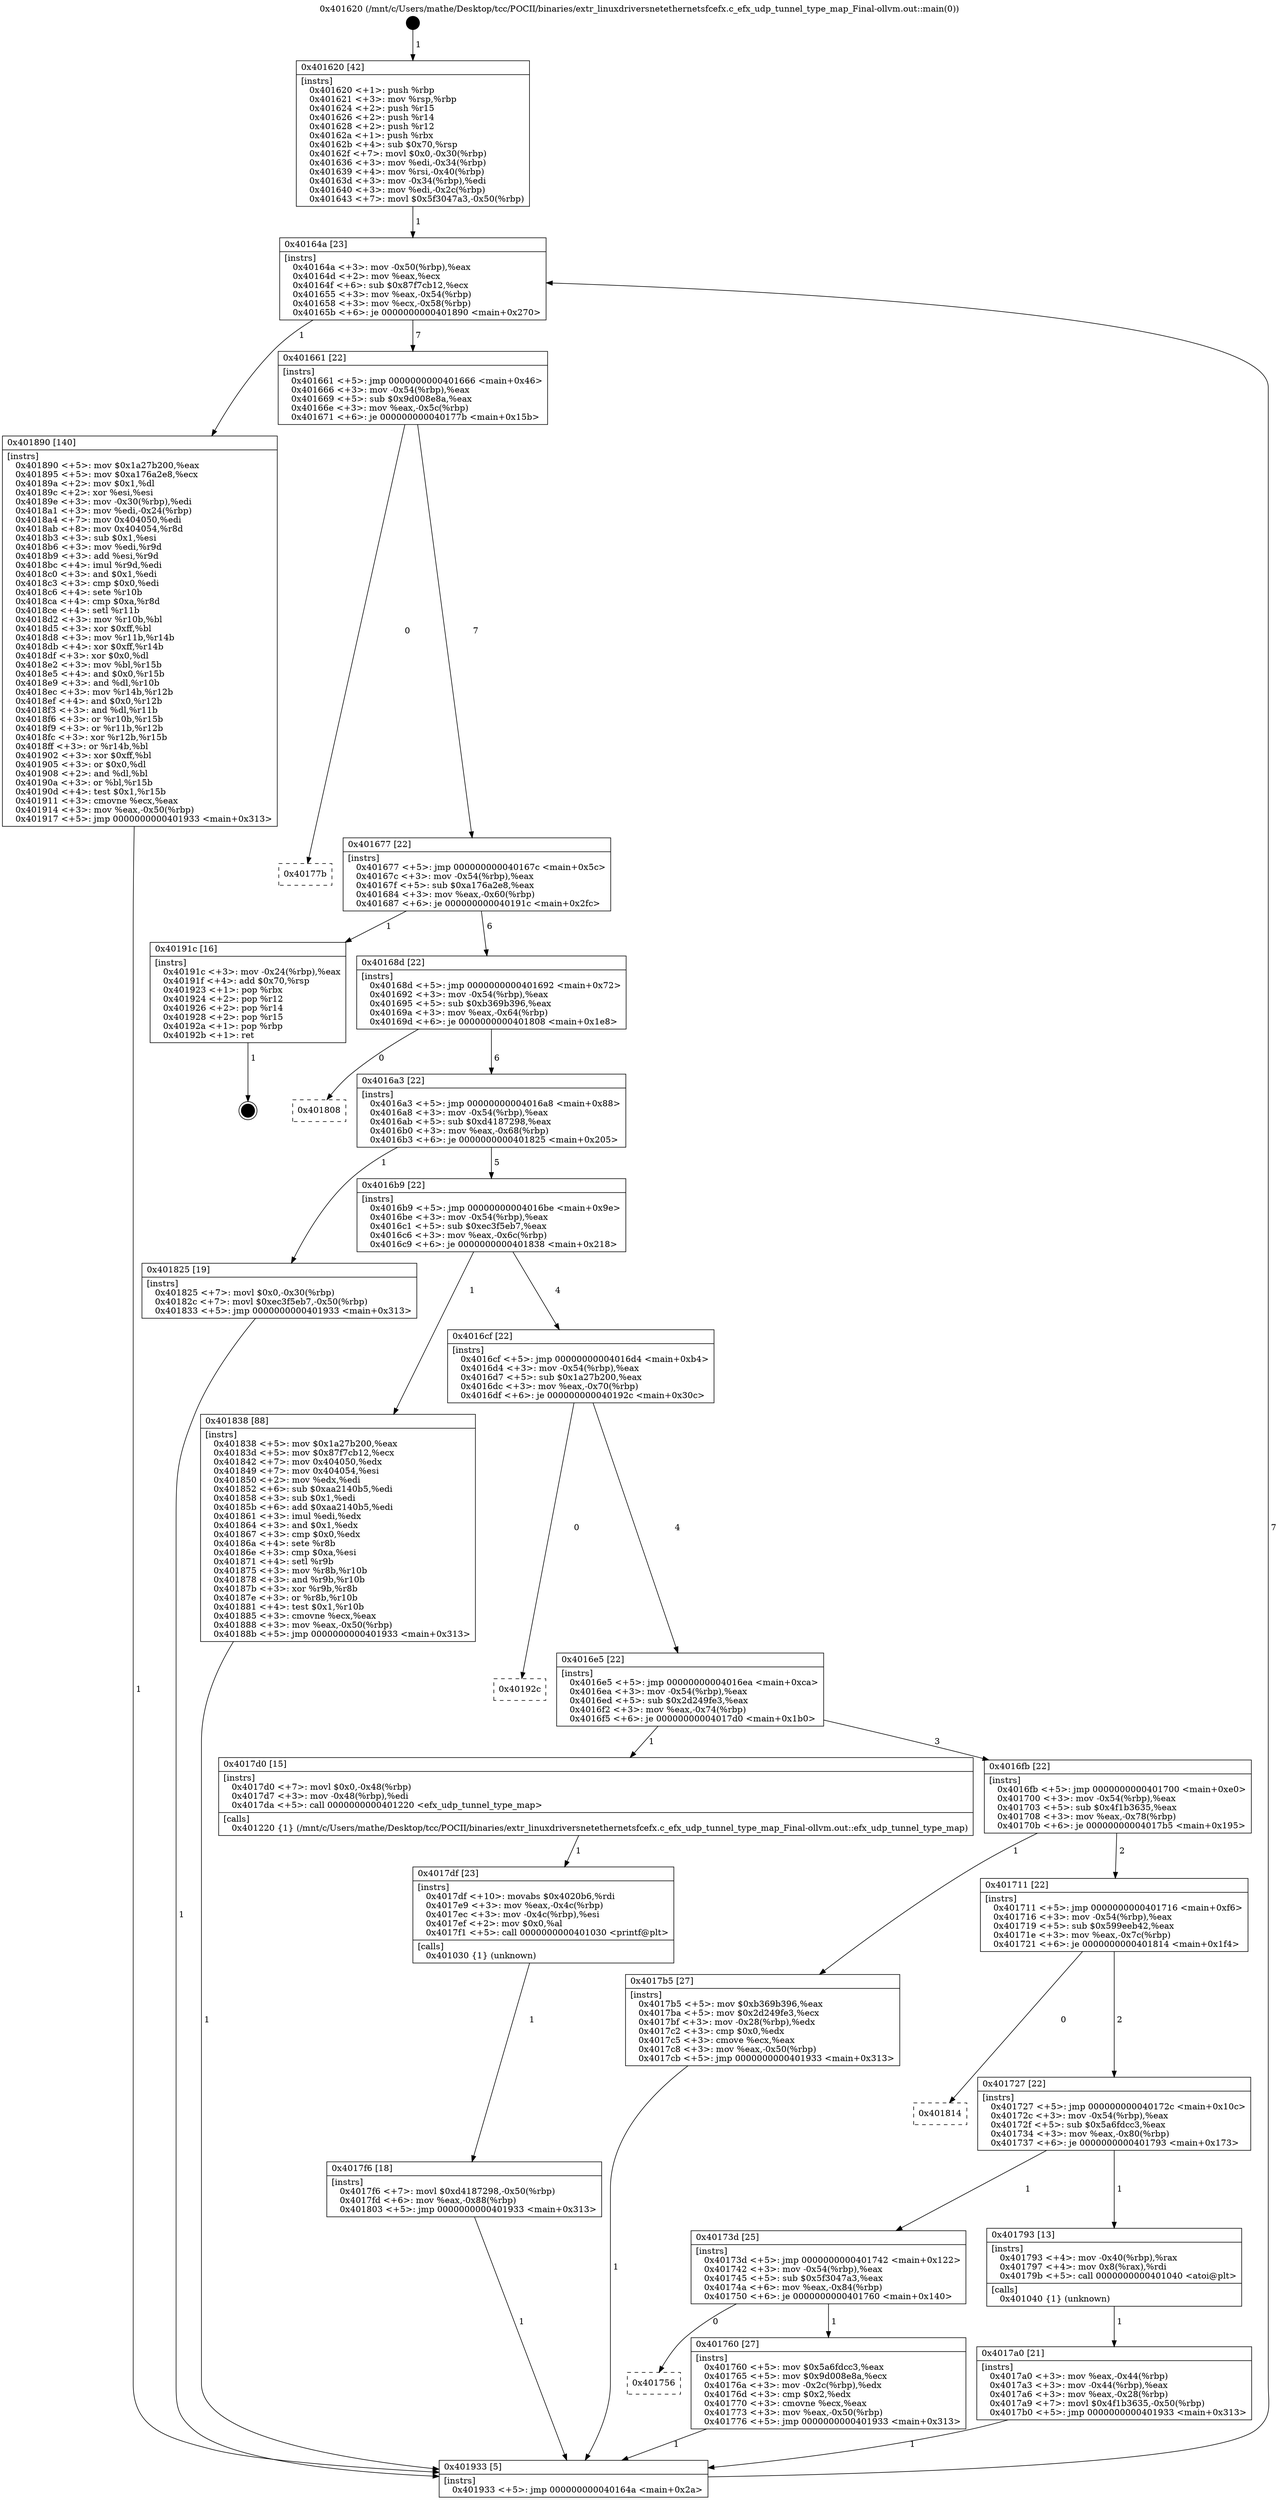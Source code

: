 digraph "0x401620" {
  label = "0x401620 (/mnt/c/Users/mathe/Desktop/tcc/POCII/binaries/extr_linuxdriversnetethernetsfcefx.c_efx_udp_tunnel_type_map_Final-ollvm.out::main(0))"
  labelloc = "t"
  node[shape=record]

  Entry [label="",width=0.3,height=0.3,shape=circle,fillcolor=black,style=filled]
  "0x40164a" [label="{
     0x40164a [23]\l
     | [instrs]\l
     &nbsp;&nbsp;0x40164a \<+3\>: mov -0x50(%rbp),%eax\l
     &nbsp;&nbsp;0x40164d \<+2\>: mov %eax,%ecx\l
     &nbsp;&nbsp;0x40164f \<+6\>: sub $0x87f7cb12,%ecx\l
     &nbsp;&nbsp;0x401655 \<+3\>: mov %eax,-0x54(%rbp)\l
     &nbsp;&nbsp;0x401658 \<+3\>: mov %ecx,-0x58(%rbp)\l
     &nbsp;&nbsp;0x40165b \<+6\>: je 0000000000401890 \<main+0x270\>\l
  }"]
  "0x401890" [label="{
     0x401890 [140]\l
     | [instrs]\l
     &nbsp;&nbsp;0x401890 \<+5\>: mov $0x1a27b200,%eax\l
     &nbsp;&nbsp;0x401895 \<+5\>: mov $0xa176a2e8,%ecx\l
     &nbsp;&nbsp;0x40189a \<+2\>: mov $0x1,%dl\l
     &nbsp;&nbsp;0x40189c \<+2\>: xor %esi,%esi\l
     &nbsp;&nbsp;0x40189e \<+3\>: mov -0x30(%rbp),%edi\l
     &nbsp;&nbsp;0x4018a1 \<+3\>: mov %edi,-0x24(%rbp)\l
     &nbsp;&nbsp;0x4018a4 \<+7\>: mov 0x404050,%edi\l
     &nbsp;&nbsp;0x4018ab \<+8\>: mov 0x404054,%r8d\l
     &nbsp;&nbsp;0x4018b3 \<+3\>: sub $0x1,%esi\l
     &nbsp;&nbsp;0x4018b6 \<+3\>: mov %edi,%r9d\l
     &nbsp;&nbsp;0x4018b9 \<+3\>: add %esi,%r9d\l
     &nbsp;&nbsp;0x4018bc \<+4\>: imul %r9d,%edi\l
     &nbsp;&nbsp;0x4018c0 \<+3\>: and $0x1,%edi\l
     &nbsp;&nbsp;0x4018c3 \<+3\>: cmp $0x0,%edi\l
     &nbsp;&nbsp;0x4018c6 \<+4\>: sete %r10b\l
     &nbsp;&nbsp;0x4018ca \<+4\>: cmp $0xa,%r8d\l
     &nbsp;&nbsp;0x4018ce \<+4\>: setl %r11b\l
     &nbsp;&nbsp;0x4018d2 \<+3\>: mov %r10b,%bl\l
     &nbsp;&nbsp;0x4018d5 \<+3\>: xor $0xff,%bl\l
     &nbsp;&nbsp;0x4018d8 \<+3\>: mov %r11b,%r14b\l
     &nbsp;&nbsp;0x4018db \<+4\>: xor $0xff,%r14b\l
     &nbsp;&nbsp;0x4018df \<+3\>: xor $0x0,%dl\l
     &nbsp;&nbsp;0x4018e2 \<+3\>: mov %bl,%r15b\l
     &nbsp;&nbsp;0x4018e5 \<+4\>: and $0x0,%r15b\l
     &nbsp;&nbsp;0x4018e9 \<+3\>: and %dl,%r10b\l
     &nbsp;&nbsp;0x4018ec \<+3\>: mov %r14b,%r12b\l
     &nbsp;&nbsp;0x4018ef \<+4\>: and $0x0,%r12b\l
     &nbsp;&nbsp;0x4018f3 \<+3\>: and %dl,%r11b\l
     &nbsp;&nbsp;0x4018f6 \<+3\>: or %r10b,%r15b\l
     &nbsp;&nbsp;0x4018f9 \<+3\>: or %r11b,%r12b\l
     &nbsp;&nbsp;0x4018fc \<+3\>: xor %r12b,%r15b\l
     &nbsp;&nbsp;0x4018ff \<+3\>: or %r14b,%bl\l
     &nbsp;&nbsp;0x401902 \<+3\>: xor $0xff,%bl\l
     &nbsp;&nbsp;0x401905 \<+3\>: or $0x0,%dl\l
     &nbsp;&nbsp;0x401908 \<+2\>: and %dl,%bl\l
     &nbsp;&nbsp;0x40190a \<+3\>: or %bl,%r15b\l
     &nbsp;&nbsp;0x40190d \<+4\>: test $0x1,%r15b\l
     &nbsp;&nbsp;0x401911 \<+3\>: cmovne %ecx,%eax\l
     &nbsp;&nbsp;0x401914 \<+3\>: mov %eax,-0x50(%rbp)\l
     &nbsp;&nbsp;0x401917 \<+5\>: jmp 0000000000401933 \<main+0x313\>\l
  }"]
  "0x401661" [label="{
     0x401661 [22]\l
     | [instrs]\l
     &nbsp;&nbsp;0x401661 \<+5\>: jmp 0000000000401666 \<main+0x46\>\l
     &nbsp;&nbsp;0x401666 \<+3\>: mov -0x54(%rbp),%eax\l
     &nbsp;&nbsp;0x401669 \<+5\>: sub $0x9d008e8a,%eax\l
     &nbsp;&nbsp;0x40166e \<+3\>: mov %eax,-0x5c(%rbp)\l
     &nbsp;&nbsp;0x401671 \<+6\>: je 000000000040177b \<main+0x15b\>\l
  }"]
  Exit [label="",width=0.3,height=0.3,shape=circle,fillcolor=black,style=filled,peripheries=2]
  "0x40177b" [label="{
     0x40177b\l
  }", style=dashed]
  "0x401677" [label="{
     0x401677 [22]\l
     | [instrs]\l
     &nbsp;&nbsp;0x401677 \<+5\>: jmp 000000000040167c \<main+0x5c\>\l
     &nbsp;&nbsp;0x40167c \<+3\>: mov -0x54(%rbp),%eax\l
     &nbsp;&nbsp;0x40167f \<+5\>: sub $0xa176a2e8,%eax\l
     &nbsp;&nbsp;0x401684 \<+3\>: mov %eax,-0x60(%rbp)\l
     &nbsp;&nbsp;0x401687 \<+6\>: je 000000000040191c \<main+0x2fc\>\l
  }"]
  "0x4017f6" [label="{
     0x4017f6 [18]\l
     | [instrs]\l
     &nbsp;&nbsp;0x4017f6 \<+7\>: movl $0xd4187298,-0x50(%rbp)\l
     &nbsp;&nbsp;0x4017fd \<+6\>: mov %eax,-0x88(%rbp)\l
     &nbsp;&nbsp;0x401803 \<+5\>: jmp 0000000000401933 \<main+0x313\>\l
  }"]
  "0x40191c" [label="{
     0x40191c [16]\l
     | [instrs]\l
     &nbsp;&nbsp;0x40191c \<+3\>: mov -0x24(%rbp),%eax\l
     &nbsp;&nbsp;0x40191f \<+4\>: add $0x70,%rsp\l
     &nbsp;&nbsp;0x401923 \<+1\>: pop %rbx\l
     &nbsp;&nbsp;0x401924 \<+2\>: pop %r12\l
     &nbsp;&nbsp;0x401926 \<+2\>: pop %r14\l
     &nbsp;&nbsp;0x401928 \<+2\>: pop %r15\l
     &nbsp;&nbsp;0x40192a \<+1\>: pop %rbp\l
     &nbsp;&nbsp;0x40192b \<+1\>: ret\l
  }"]
  "0x40168d" [label="{
     0x40168d [22]\l
     | [instrs]\l
     &nbsp;&nbsp;0x40168d \<+5\>: jmp 0000000000401692 \<main+0x72\>\l
     &nbsp;&nbsp;0x401692 \<+3\>: mov -0x54(%rbp),%eax\l
     &nbsp;&nbsp;0x401695 \<+5\>: sub $0xb369b396,%eax\l
     &nbsp;&nbsp;0x40169a \<+3\>: mov %eax,-0x64(%rbp)\l
     &nbsp;&nbsp;0x40169d \<+6\>: je 0000000000401808 \<main+0x1e8\>\l
  }"]
  "0x4017df" [label="{
     0x4017df [23]\l
     | [instrs]\l
     &nbsp;&nbsp;0x4017df \<+10\>: movabs $0x4020b6,%rdi\l
     &nbsp;&nbsp;0x4017e9 \<+3\>: mov %eax,-0x4c(%rbp)\l
     &nbsp;&nbsp;0x4017ec \<+3\>: mov -0x4c(%rbp),%esi\l
     &nbsp;&nbsp;0x4017ef \<+2\>: mov $0x0,%al\l
     &nbsp;&nbsp;0x4017f1 \<+5\>: call 0000000000401030 \<printf@plt\>\l
     | [calls]\l
     &nbsp;&nbsp;0x401030 \{1\} (unknown)\l
  }"]
  "0x401808" [label="{
     0x401808\l
  }", style=dashed]
  "0x4016a3" [label="{
     0x4016a3 [22]\l
     | [instrs]\l
     &nbsp;&nbsp;0x4016a3 \<+5\>: jmp 00000000004016a8 \<main+0x88\>\l
     &nbsp;&nbsp;0x4016a8 \<+3\>: mov -0x54(%rbp),%eax\l
     &nbsp;&nbsp;0x4016ab \<+5\>: sub $0xd4187298,%eax\l
     &nbsp;&nbsp;0x4016b0 \<+3\>: mov %eax,-0x68(%rbp)\l
     &nbsp;&nbsp;0x4016b3 \<+6\>: je 0000000000401825 \<main+0x205\>\l
  }"]
  "0x4017a0" [label="{
     0x4017a0 [21]\l
     | [instrs]\l
     &nbsp;&nbsp;0x4017a0 \<+3\>: mov %eax,-0x44(%rbp)\l
     &nbsp;&nbsp;0x4017a3 \<+3\>: mov -0x44(%rbp),%eax\l
     &nbsp;&nbsp;0x4017a6 \<+3\>: mov %eax,-0x28(%rbp)\l
     &nbsp;&nbsp;0x4017a9 \<+7\>: movl $0x4f1b3635,-0x50(%rbp)\l
     &nbsp;&nbsp;0x4017b0 \<+5\>: jmp 0000000000401933 \<main+0x313\>\l
  }"]
  "0x401825" [label="{
     0x401825 [19]\l
     | [instrs]\l
     &nbsp;&nbsp;0x401825 \<+7\>: movl $0x0,-0x30(%rbp)\l
     &nbsp;&nbsp;0x40182c \<+7\>: movl $0xec3f5eb7,-0x50(%rbp)\l
     &nbsp;&nbsp;0x401833 \<+5\>: jmp 0000000000401933 \<main+0x313\>\l
  }"]
  "0x4016b9" [label="{
     0x4016b9 [22]\l
     | [instrs]\l
     &nbsp;&nbsp;0x4016b9 \<+5\>: jmp 00000000004016be \<main+0x9e\>\l
     &nbsp;&nbsp;0x4016be \<+3\>: mov -0x54(%rbp),%eax\l
     &nbsp;&nbsp;0x4016c1 \<+5\>: sub $0xec3f5eb7,%eax\l
     &nbsp;&nbsp;0x4016c6 \<+3\>: mov %eax,-0x6c(%rbp)\l
     &nbsp;&nbsp;0x4016c9 \<+6\>: je 0000000000401838 \<main+0x218\>\l
  }"]
  "0x401620" [label="{
     0x401620 [42]\l
     | [instrs]\l
     &nbsp;&nbsp;0x401620 \<+1\>: push %rbp\l
     &nbsp;&nbsp;0x401621 \<+3\>: mov %rsp,%rbp\l
     &nbsp;&nbsp;0x401624 \<+2\>: push %r15\l
     &nbsp;&nbsp;0x401626 \<+2\>: push %r14\l
     &nbsp;&nbsp;0x401628 \<+2\>: push %r12\l
     &nbsp;&nbsp;0x40162a \<+1\>: push %rbx\l
     &nbsp;&nbsp;0x40162b \<+4\>: sub $0x70,%rsp\l
     &nbsp;&nbsp;0x40162f \<+7\>: movl $0x0,-0x30(%rbp)\l
     &nbsp;&nbsp;0x401636 \<+3\>: mov %edi,-0x34(%rbp)\l
     &nbsp;&nbsp;0x401639 \<+4\>: mov %rsi,-0x40(%rbp)\l
     &nbsp;&nbsp;0x40163d \<+3\>: mov -0x34(%rbp),%edi\l
     &nbsp;&nbsp;0x401640 \<+3\>: mov %edi,-0x2c(%rbp)\l
     &nbsp;&nbsp;0x401643 \<+7\>: movl $0x5f3047a3,-0x50(%rbp)\l
  }"]
  "0x401838" [label="{
     0x401838 [88]\l
     | [instrs]\l
     &nbsp;&nbsp;0x401838 \<+5\>: mov $0x1a27b200,%eax\l
     &nbsp;&nbsp;0x40183d \<+5\>: mov $0x87f7cb12,%ecx\l
     &nbsp;&nbsp;0x401842 \<+7\>: mov 0x404050,%edx\l
     &nbsp;&nbsp;0x401849 \<+7\>: mov 0x404054,%esi\l
     &nbsp;&nbsp;0x401850 \<+2\>: mov %edx,%edi\l
     &nbsp;&nbsp;0x401852 \<+6\>: sub $0xaa2140b5,%edi\l
     &nbsp;&nbsp;0x401858 \<+3\>: sub $0x1,%edi\l
     &nbsp;&nbsp;0x40185b \<+6\>: add $0xaa2140b5,%edi\l
     &nbsp;&nbsp;0x401861 \<+3\>: imul %edi,%edx\l
     &nbsp;&nbsp;0x401864 \<+3\>: and $0x1,%edx\l
     &nbsp;&nbsp;0x401867 \<+3\>: cmp $0x0,%edx\l
     &nbsp;&nbsp;0x40186a \<+4\>: sete %r8b\l
     &nbsp;&nbsp;0x40186e \<+3\>: cmp $0xa,%esi\l
     &nbsp;&nbsp;0x401871 \<+4\>: setl %r9b\l
     &nbsp;&nbsp;0x401875 \<+3\>: mov %r8b,%r10b\l
     &nbsp;&nbsp;0x401878 \<+3\>: and %r9b,%r10b\l
     &nbsp;&nbsp;0x40187b \<+3\>: xor %r9b,%r8b\l
     &nbsp;&nbsp;0x40187e \<+3\>: or %r8b,%r10b\l
     &nbsp;&nbsp;0x401881 \<+4\>: test $0x1,%r10b\l
     &nbsp;&nbsp;0x401885 \<+3\>: cmovne %ecx,%eax\l
     &nbsp;&nbsp;0x401888 \<+3\>: mov %eax,-0x50(%rbp)\l
     &nbsp;&nbsp;0x40188b \<+5\>: jmp 0000000000401933 \<main+0x313\>\l
  }"]
  "0x4016cf" [label="{
     0x4016cf [22]\l
     | [instrs]\l
     &nbsp;&nbsp;0x4016cf \<+5\>: jmp 00000000004016d4 \<main+0xb4\>\l
     &nbsp;&nbsp;0x4016d4 \<+3\>: mov -0x54(%rbp),%eax\l
     &nbsp;&nbsp;0x4016d7 \<+5\>: sub $0x1a27b200,%eax\l
     &nbsp;&nbsp;0x4016dc \<+3\>: mov %eax,-0x70(%rbp)\l
     &nbsp;&nbsp;0x4016df \<+6\>: je 000000000040192c \<main+0x30c\>\l
  }"]
  "0x401933" [label="{
     0x401933 [5]\l
     | [instrs]\l
     &nbsp;&nbsp;0x401933 \<+5\>: jmp 000000000040164a \<main+0x2a\>\l
  }"]
  "0x40192c" [label="{
     0x40192c\l
  }", style=dashed]
  "0x4016e5" [label="{
     0x4016e5 [22]\l
     | [instrs]\l
     &nbsp;&nbsp;0x4016e5 \<+5\>: jmp 00000000004016ea \<main+0xca\>\l
     &nbsp;&nbsp;0x4016ea \<+3\>: mov -0x54(%rbp),%eax\l
     &nbsp;&nbsp;0x4016ed \<+5\>: sub $0x2d249fe3,%eax\l
     &nbsp;&nbsp;0x4016f2 \<+3\>: mov %eax,-0x74(%rbp)\l
     &nbsp;&nbsp;0x4016f5 \<+6\>: je 00000000004017d0 \<main+0x1b0\>\l
  }"]
  "0x401756" [label="{
     0x401756\l
  }", style=dashed]
  "0x4017d0" [label="{
     0x4017d0 [15]\l
     | [instrs]\l
     &nbsp;&nbsp;0x4017d0 \<+7\>: movl $0x0,-0x48(%rbp)\l
     &nbsp;&nbsp;0x4017d7 \<+3\>: mov -0x48(%rbp),%edi\l
     &nbsp;&nbsp;0x4017da \<+5\>: call 0000000000401220 \<efx_udp_tunnel_type_map\>\l
     | [calls]\l
     &nbsp;&nbsp;0x401220 \{1\} (/mnt/c/Users/mathe/Desktop/tcc/POCII/binaries/extr_linuxdriversnetethernetsfcefx.c_efx_udp_tunnel_type_map_Final-ollvm.out::efx_udp_tunnel_type_map)\l
  }"]
  "0x4016fb" [label="{
     0x4016fb [22]\l
     | [instrs]\l
     &nbsp;&nbsp;0x4016fb \<+5\>: jmp 0000000000401700 \<main+0xe0\>\l
     &nbsp;&nbsp;0x401700 \<+3\>: mov -0x54(%rbp),%eax\l
     &nbsp;&nbsp;0x401703 \<+5\>: sub $0x4f1b3635,%eax\l
     &nbsp;&nbsp;0x401708 \<+3\>: mov %eax,-0x78(%rbp)\l
     &nbsp;&nbsp;0x40170b \<+6\>: je 00000000004017b5 \<main+0x195\>\l
  }"]
  "0x401760" [label="{
     0x401760 [27]\l
     | [instrs]\l
     &nbsp;&nbsp;0x401760 \<+5\>: mov $0x5a6fdcc3,%eax\l
     &nbsp;&nbsp;0x401765 \<+5\>: mov $0x9d008e8a,%ecx\l
     &nbsp;&nbsp;0x40176a \<+3\>: mov -0x2c(%rbp),%edx\l
     &nbsp;&nbsp;0x40176d \<+3\>: cmp $0x2,%edx\l
     &nbsp;&nbsp;0x401770 \<+3\>: cmovne %ecx,%eax\l
     &nbsp;&nbsp;0x401773 \<+3\>: mov %eax,-0x50(%rbp)\l
     &nbsp;&nbsp;0x401776 \<+5\>: jmp 0000000000401933 \<main+0x313\>\l
  }"]
  "0x4017b5" [label="{
     0x4017b5 [27]\l
     | [instrs]\l
     &nbsp;&nbsp;0x4017b5 \<+5\>: mov $0xb369b396,%eax\l
     &nbsp;&nbsp;0x4017ba \<+5\>: mov $0x2d249fe3,%ecx\l
     &nbsp;&nbsp;0x4017bf \<+3\>: mov -0x28(%rbp),%edx\l
     &nbsp;&nbsp;0x4017c2 \<+3\>: cmp $0x0,%edx\l
     &nbsp;&nbsp;0x4017c5 \<+3\>: cmove %ecx,%eax\l
     &nbsp;&nbsp;0x4017c8 \<+3\>: mov %eax,-0x50(%rbp)\l
     &nbsp;&nbsp;0x4017cb \<+5\>: jmp 0000000000401933 \<main+0x313\>\l
  }"]
  "0x401711" [label="{
     0x401711 [22]\l
     | [instrs]\l
     &nbsp;&nbsp;0x401711 \<+5\>: jmp 0000000000401716 \<main+0xf6\>\l
     &nbsp;&nbsp;0x401716 \<+3\>: mov -0x54(%rbp),%eax\l
     &nbsp;&nbsp;0x401719 \<+5\>: sub $0x599eeb42,%eax\l
     &nbsp;&nbsp;0x40171e \<+3\>: mov %eax,-0x7c(%rbp)\l
     &nbsp;&nbsp;0x401721 \<+6\>: je 0000000000401814 \<main+0x1f4\>\l
  }"]
  "0x40173d" [label="{
     0x40173d [25]\l
     | [instrs]\l
     &nbsp;&nbsp;0x40173d \<+5\>: jmp 0000000000401742 \<main+0x122\>\l
     &nbsp;&nbsp;0x401742 \<+3\>: mov -0x54(%rbp),%eax\l
     &nbsp;&nbsp;0x401745 \<+5\>: sub $0x5f3047a3,%eax\l
     &nbsp;&nbsp;0x40174a \<+6\>: mov %eax,-0x84(%rbp)\l
     &nbsp;&nbsp;0x401750 \<+6\>: je 0000000000401760 \<main+0x140\>\l
  }"]
  "0x401814" [label="{
     0x401814\l
  }", style=dashed]
  "0x401727" [label="{
     0x401727 [22]\l
     | [instrs]\l
     &nbsp;&nbsp;0x401727 \<+5\>: jmp 000000000040172c \<main+0x10c\>\l
     &nbsp;&nbsp;0x40172c \<+3\>: mov -0x54(%rbp),%eax\l
     &nbsp;&nbsp;0x40172f \<+5\>: sub $0x5a6fdcc3,%eax\l
     &nbsp;&nbsp;0x401734 \<+3\>: mov %eax,-0x80(%rbp)\l
     &nbsp;&nbsp;0x401737 \<+6\>: je 0000000000401793 \<main+0x173\>\l
  }"]
  "0x401793" [label="{
     0x401793 [13]\l
     | [instrs]\l
     &nbsp;&nbsp;0x401793 \<+4\>: mov -0x40(%rbp),%rax\l
     &nbsp;&nbsp;0x401797 \<+4\>: mov 0x8(%rax),%rdi\l
     &nbsp;&nbsp;0x40179b \<+5\>: call 0000000000401040 \<atoi@plt\>\l
     | [calls]\l
     &nbsp;&nbsp;0x401040 \{1\} (unknown)\l
  }"]
  Entry -> "0x401620" [label=" 1"]
  "0x40164a" -> "0x401890" [label=" 1"]
  "0x40164a" -> "0x401661" [label=" 7"]
  "0x40191c" -> Exit [label=" 1"]
  "0x401661" -> "0x40177b" [label=" 0"]
  "0x401661" -> "0x401677" [label=" 7"]
  "0x401890" -> "0x401933" [label=" 1"]
  "0x401677" -> "0x40191c" [label=" 1"]
  "0x401677" -> "0x40168d" [label=" 6"]
  "0x401838" -> "0x401933" [label=" 1"]
  "0x40168d" -> "0x401808" [label=" 0"]
  "0x40168d" -> "0x4016a3" [label=" 6"]
  "0x401825" -> "0x401933" [label=" 1"]
  "0x4016a3" -> "0x401825" [label=" 1"]
  "0x4016a3" -> "0x4016b9" [label=" 5"]
  "0x4017f6" -> "0x401933" [label=" 1"]
  "0x4016b9" -> "0x401838" [label=" 1"]
  "0x4016b9" -> "0x4016cf" [label=" 4"]
  "0x4017df" -> "0x4017f6" [label=" 1"]
  "0x4016cf" -> "0x40192c" [label=" 0"]
  "0x4016cf" -> "0x4016e5" [label=" 4"]
  "0x4017d0" -> "0x4017df" [label=" 1"]
  "0x4016e5" -> "0x4017d0" [label=" 1"]
  "0x4016e5" -> "0x4016fb" [label=" 3"]
  "0x4017b5" -> "0x401933" [label=" 1"]
  "0x4016fb" -> "0x4017b5" [label=" 1"]
  "0x4016fb" -> "0x401711" [label=" 2"]
  "0x4017a0" -> "0x401933" [label=" 1"]
  "0x401711" -> "0x401814" [label=" 0"]
  "0x401711" -> "0x401727" [label=" 2"]
  "0x401933" -> "0x40164a" [label=" 7"]
  "0x401727" -> "0x401793" [label=" 1"]
  "0x401727" -> "0x40173d" [label=" 1"]
  "0x401793" -> "0x4017a0" [label=" 1"]
  "0x40173d" -> "0x401760" [label=" 1"]
  "0x40173d" -> "0x401756" [label=" 0"]
  "0x401760" -> "0x401933" [label=" 1"]
  "0x401620" -> "0x40164a" [label=" 1"]
}
